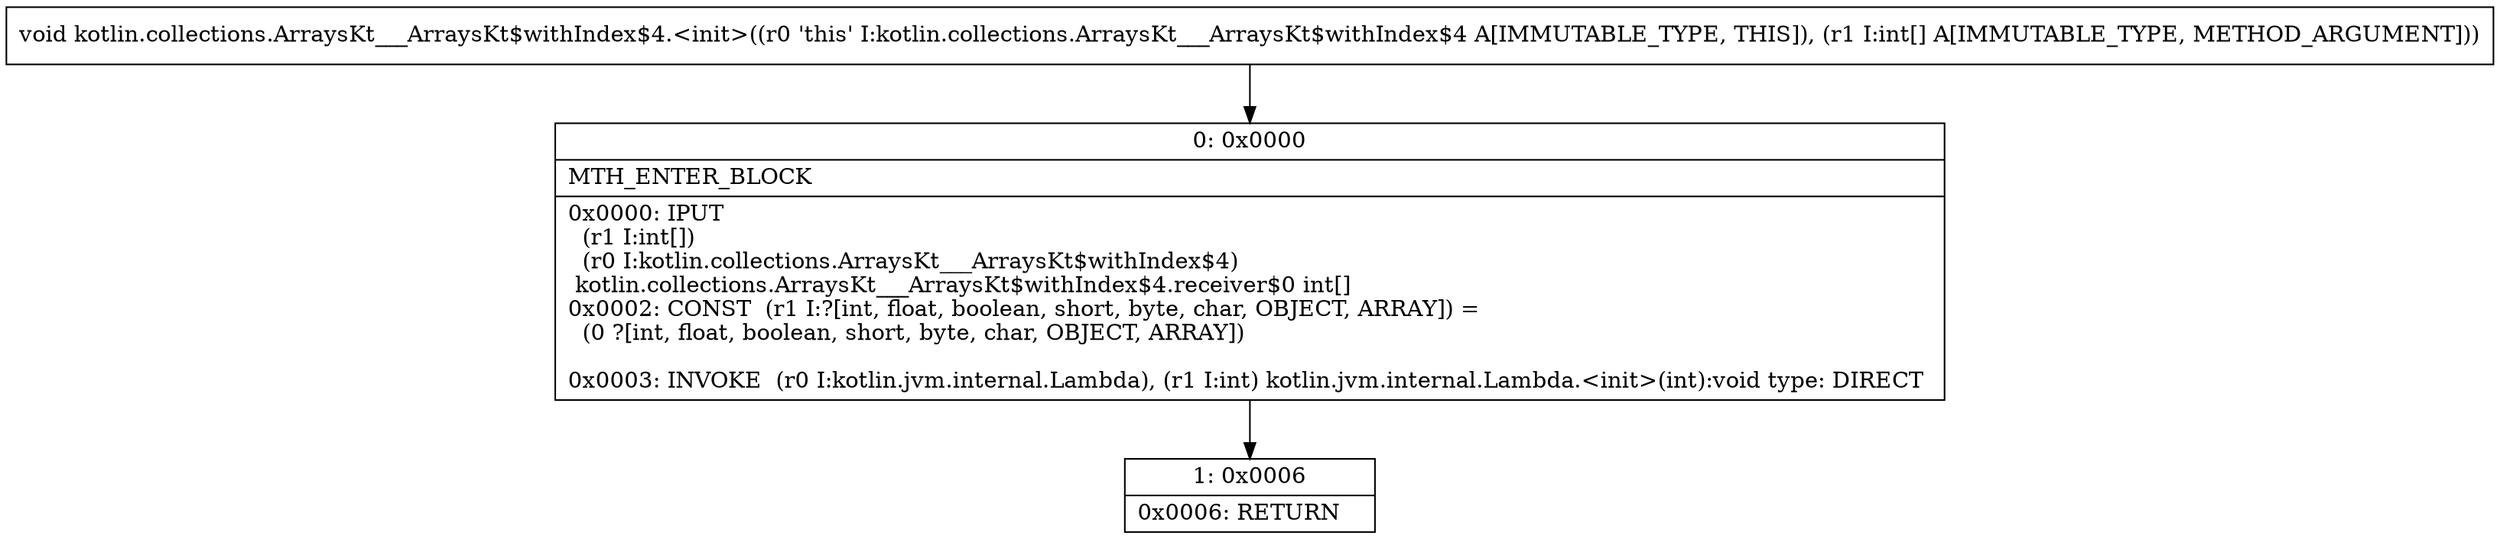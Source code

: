 digraph "CFG forkotlin.collections.ArraysKt___ArraysKt$withIndex$4.\<init\>([I)V" {
Node_0 [shape=record,label="{0\:\ 0x0000|MTH_ENTER_BLOCK\l|0x0000: IPUT  \l  (r1 I:int[])\l  (r0 I:kotlin.collections.ArraysKt___ArraysKt$withIndex$4)\l kotlin.collections.ArraysKt___ArraysKt$withIndex$4.receiver$0 int[] \l0x0002: CONST  (r1 I:?[int, float, boolean, short, byte, char, OBJECT, ARRAY]) = \l  (0 ?[int, float, boolean, short, byte, char, OBJECT, ARRAY])\l \l0x0003: INVOKE  (r0 I:kotlin.jvm.internal.Lambda), (r1 I:int) kotlin.jvm.internal.Lambda.\<init\>(int):void type: DIRECT \l}"];
Node_1 [shape=record,label="{1\:\ 0x0006|0x0006: RETURN   \l}"];
MethodNode[shape=record,label="{void kotlin.collections.ArraysKt___ArraysKt$withIndex$4.\<init\>((r0 'this' I:kotlin.collections.ArraysKt___ArraysKt$withIndex$4 A[IMMUTABLE_TYPE, THIS]), (r1 I:int[] A[IMMUTABLE_TYPE, METHOD_ARGUMENT])) }"];
MethodNode -> Node_0;
Node_0 -> Node_1;
}

